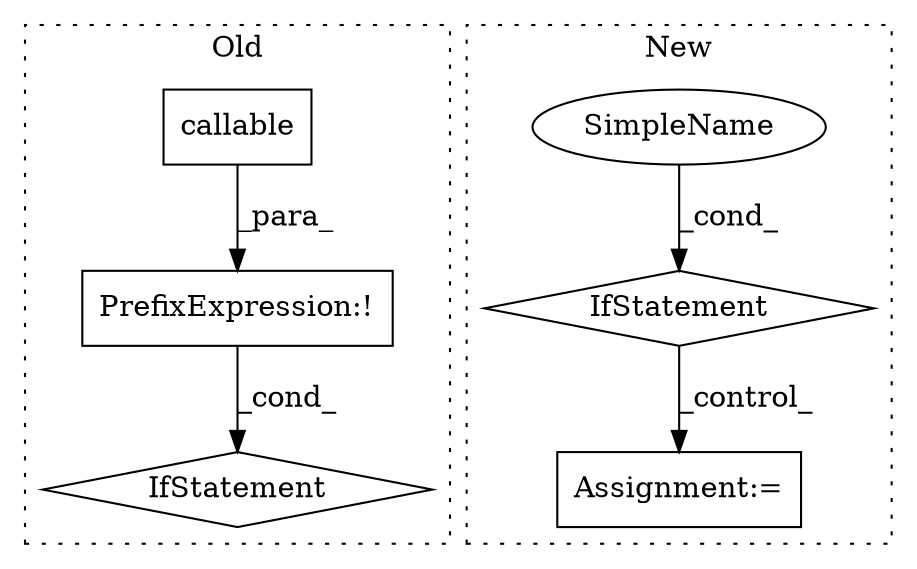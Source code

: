 digraph G {
subgraph cluster0 {
1 [label="callable" a="32" s="7653,7664" l="9,1" shape="box"];
3 [label="IfStatement" a="25" s="7665" l="3" shape="diamond"];
6 [label="PrefixExpression:!" a="38" s="7652" l="1" shape="box"];
label = "Old";
style="dotted";
}
subgraph cluster1 {
2 [label="IfStatement" a="25" s="7816,7851" l="4,2" shape="diamond"];
4 [label="Assignment:=" a="7" s="7918" l="1" shape="box"];
5 [label="SimpleName" a="42" s="" l="" shape="ellipse"];
label = "New";
style="dotted";
}
1 -> 6 [label="_para_"];
2 -> 4 [label="_control_"];
5 -> 2 [label="_cond_"];
6 -> 3 [label="_cond_"];
}